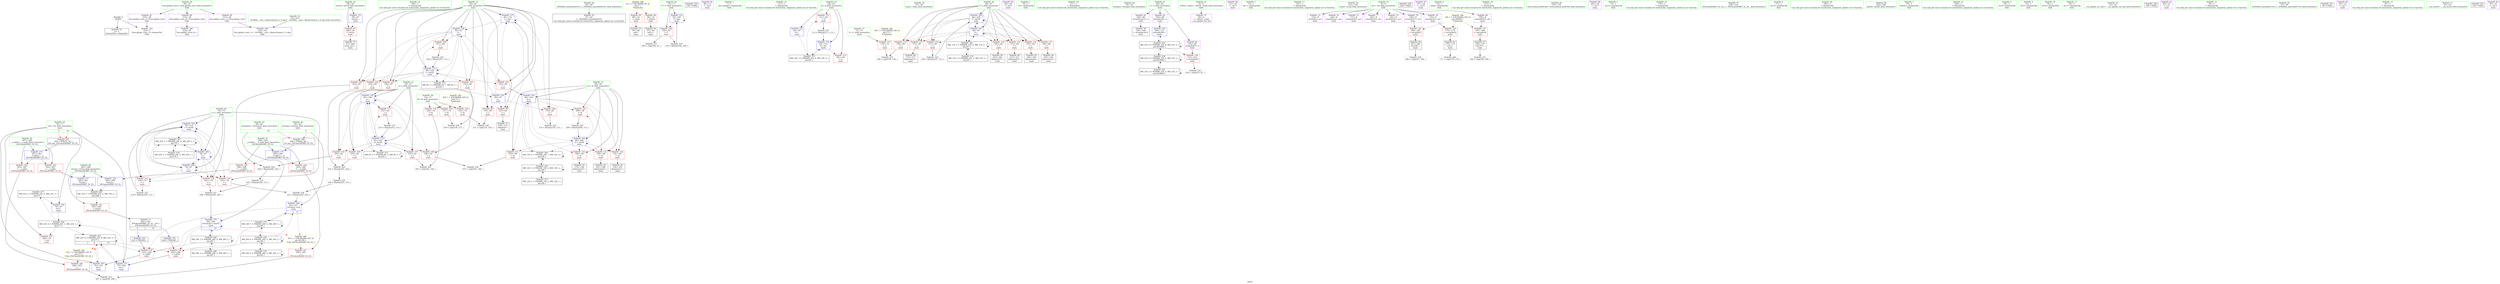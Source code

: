 digraph "SVFG" {
	label="SVFG";

	Node0x55c3837d5260 [shape=record,color=grey,label="{NodeID: 0\nNullPtr}"];
	Node0x55c3837d5260 -> Node0x55c3837fcda0[style=solid];
	Node0x55c3837d5260 -> Node0x55c383802dc0[style=solid];
	Node0x55c3837fc1f0 [shape=record,color=red,label="{NodeID: 97\n268\<--58\n\<--retval\nmain\n}"];
	Node0x55c3837fc1f0 -> Node0x55c3837fdbd0[style=solid];
	Node0x55c3837e56b0 [shape=record,color=green,label="{NodeID: 14\n106\<--1\n\<--dummyObj\nCan only get source location for instruction, argument, global var or function.}"];
	Node0x55c38381c880 [shape=record,color=black,label="{NodeID: 277\nMR_22V_2 = PHI(MR_22V_4, MR_22V_1, )\npts\{77 \}\n}"];
	Node0x55c38381c880 -> Node0x55c383803130[style=dashed];
	Node0x55c3837fbd30 [shape=record,color=red,label="{NodeID: 111\n252\<--62\n\<--j\nmain\n}"];
	Node0x55c3837fbd30 -> Node0x55c383807810[style=solid];
	Node0x55c3837fa7b0 [shape=record,color=green,label="{NodeID: 28\n42\<--48\n_ZNSt8ios_base4InitD1Ev\<--_ZNSt8ios_base4InitD1Ev_field_insensitive\n}"];
	Node0x55c3837fa7b0 -> Node0x55c3837fcea0[style=solid];
	Node0x55c383801940 [shape=record,color=red,label="{NodeID: 125\n208\<--68\n\<--m\nmain\n}"];
	Node0x55c383801940 -> Node0x55c383808590[style=solid];
	Node0x55c3837fb370 [shape=record,color=green,label="{NodeID: 42\n82\<--83\nref.tmp\<--ref.tmp_field_insensitive\nmain\n|{|<s1>9}}"];
	Node0x55c3837fb370 -> Node0x55c383803af0[style=solid];
	Node0x55c3837fb370:s1 -> Node0x55c383831fd0[style=solid,color=red];
	Node0x55c383807f90 [shape=record,color=grey,label="{NodeID: 222\n219 = Binary(218, 113, )\n}"];
	Node0x55c383807f90 -> Node0x55c383803a20[style=solid];
	Node0x55c3838024a0 [shape=record,color=red,label="{NodeID: 139\n232\<--229\n\<--call47\nmain\n}"];
	Node0x55c3838024a0 -> Node0x55c383803bc0[style=solid];
	Node0x55c3837fd070 [shape=record,color=black,label="{NodeID: 56\n97\<--94\ncall1\<--\nmain\n}"];
	Node0x55c383809490 [shape=record,color=grey,label="{NodeID: 236\n121 = cmp(119, 120, )\n}"];
	Node0x55c383803060 [shape=record,color=blue,label="{NodeID: 153\n70\<--105\nT\<--dec\nmain\n}"];
	Node0x55c383803060 -> Node0x55c383801a10[style=dashed];
	Node0x55c383803060 -> Node0x55c383803060[style=dashed];
	Node0x55c3837fdbd0 [shape=record,color=black,label="{NodeID: 70\n57\<--268\nmain_ret\<--\nmain\n}"];
	Node0x55c383831630 [shape=record,color=black,label="{NodeID: 333\n128 = PHI()\n}"];
	Node0x55c383803bc0 [shape=record,color=blue,label="{NodeID: 167\n76\<--232\nret\<--\nmain\n}"];
	Node0x55c383803bc0 -> Node0x55c383817480[style=dashed];
	Node0x55c3837fe730 [shape=record,color=purple,label="{NodeID: 84\n96\<--17\n\<--.str.3\nmain\n}"];
	Node0x55c3837f3060 [shape=record,color=green,label="{NodeID: 1\n7\<--1\n__dso_handle\<--dummyObj\nGlob }"];
	Node0x55c3837fc2c0 [shape=record,color=red,label="{NodeID: 98\n119\<--60\n\<--i\nmain\n}"];
	Node0x55c3837fc2c0 -> Node0x55c383809490[style=solid];
	Node0x55c3837e57b0 [shape=record,color=green,label="{NodeID: 15\n113\<--1\n\<--dummyObj\nCan only get source location for instruction, argument, global var or function.}"];
	Node0x55c38381cd80 [shape=record,color=black,label="{NodeID: 278\nMR_24V_2 = PHI(MR_24V_3, MR_24V_1, )\npts\{79 \}\n}"];
	Node0x55c38381cd80 -> Node0x55c383812e80[style=dashed];
	Node0x55c3837fbe00 [shape=record,color=red,label="{NodeID: 112\n111\<--64\n\<--k\nmain\n}"];
	Node0x55c3837fbe00 -> Node0x55c383808710[style=solid];
	Node0x55c3837fa8b0 [shape=record,color=green,label="{NodeID: 29\n55\<--56\nmain\<--main_field_insensitive\n}"];
	Node0x55c38381fcc0 [shape=record,color=yellow,style=double,label="{NodeID: 292\n18V_1 = ENCHI(MR_18V_0)\npts\{73 \}\nFun[main]}"];
	Node0x55c38381fcc0 -> Node0x55c383801ae0[style=dashed];
	Node0x55c383801a10 [shape=record,color=red,label="{NodeID: 126\n104\<--70\n\<--T\nmain\n}"];
	Node0x55c383801a10 -> Node0x55c383807990[style=solid];
	Node0x55c383801a10 -> Node0x55c383809610[style=solid];
	Node0x55c3837fb440 [shape=record,color=green,label="{NodeID: 43\n84\<--85\nref.tmp52\<--ref.tmp52_field_insensitive\nmain\n|{|<s1>10}}"];
	Node0x55c3837fb440 -> Node0x55c383803e30[style=solid];
	Node0x55c3837fb440:s1 -> Node0x55c383831fd0[style=solid,color=red];
	Node0x55c383808110 [shape=record,color=grey,label="{NodeID: 223\n238 = Binary(237, 113, )\n}"];
	Node0x55c383808110 -> Node0x55c383803d60[style=solid];
	Node0x55c383802570 [shape=record,color=red,label="{NodeID: 140\n249\<--248\n\<--call56\nmain\n}"];
	Node0x55c383802570 -> Node0x55c383803f00[style=solid];
	Node0x55c3837fd140 [shape=record,color=black,label="{NodeID: 57\n124\<--123\nidxprom\<--\nmain\n}"];
	Node0x55c383809610 [shape=record,color=grey,label="{NodeID: 237\n108 = cmp(104, 87, )\n}"];
	Node0x55c383803130 [shape=record,color=blue,label="{NodeID: 154\n76\<--87\nret\<--\nmain\n}"];
	Node0x55c383803130 -> Node0x55c383812980[style=dashed];
	Node0x55c3837fdca0 [shape=record,color=black,label="{NodeID: 71\n282\<--305\n_ZSt3maxIiERKT_S2_S2__ret\<--\n_ZSt3maxIiERKT_S2_S2_\n|{<s0>9|<s1>10}}"];
	Node0x55c3837fdca0:s0 -> Node0x55c383831730[style=solid,color=blue];
	Node0x55c3837fdca0:s1 -> Node0x55c383831920[style=solid,color=blue];
	Node0x55c383831730 [shape=record,color=black,label="{NodeID: 334\n229 = PHI(282, )\n}"];
	Node0x55c383831730 -> Node0x55c3838024a0[style=solid];
	Node0x55c383803c90 [shape=record,color=blue,label="{NodeID: 168\n78\<--87\nc\<--\nmain\n}"];
	Node0x55c383803c90 -> Node0x55c383801ef0[style=dashed];
	Node0x55c383803c90 -> Node0x55c383801fc0[style=dashed];
	Node0x55c383803c90 -> Node0x55c383802090[style=dashed];
	Node0x55c383803c90 -> Node0x55c383803610[style=dashed];
	Node0x55c383803c90 -> Node0x55c383803a20[style=dashed];
	Node0x55c383803c90 -> Node0x55c383803c90[style=dashed];
	Node0x55c383803c90 -> Node0x55c383812e80[style=dashed];
	Node0x55c3837fe800 [shape=record,color=purple,label="{NodeID: 85\n99\<--20\n\<--.str.4\nmain\n}"];
	Node0x55c3837d5b80 [shape=record,color=green,label="{NodeID: 2\n10\<--1\n.str\<--dummyObj\nGlob }"];
	Node0x55c383818c80 [shape=record,color=black,label="{NodeID: 265\nMR_35V_3 = PHI(MR_35V_4, MR_35V_2, )\npts\{286 \}\n}"];
	Node0x55c383818c80 -> Node0x55c383802640[style=dashed];
	Node0x55c3837fc390 [shape=record,color=red,label="{NodeID: 99\n123\<--60\n\<--i\nmain\n}"];
	Node0x55c3837fc390 -> Node0x55c3837fd140[style=solid];
	Node0x55c3837e58b0 [shape=record,color=green,label="{NodeID: 16\n151\<--1\n\<--dummyObj\nCan only get source location for instruction, argument, global var or function.}"];
	Node0x55c38381d280 [shape=record,color=black,label="{NodeID: 279\nMR_26V_2 = PHI(MR_26V_3, MR_26V_1, )\npts\{83 \}\n}"];
	Node0x55c38381d280 -> Node0x55c383815b80[style=dashed];
	Node0x55c38381d280 -> Node0x55c38381d280[style=dashed];
	Node0x55c3837fbed0 [shape=record,color=red,label="{NodeID: 113\n261\<--64\n\<--k\nmain\n}"];
	Node0x55c3837fa9b0 [shape=record,color=green,label="{NodeID: 30\n58\<--59\nretval\<--retval_field_insensitive\nmain\n}"];
	Node0x55c3837fa9b0 -> Node0x55c3837fc1f0[style=solid];
	Node0x55c3837fa9b0 -> Node0x55c383802ec0[style=solid];
	Node0x55c38381fda0 [shape=record,color=yellow,style=double,label="{NodeID: 293\n20V_1 = ENCHI(MR_20V_0)\npts\{75 \}\nFun[main]}"];
	Node0x55c38381fda0 -> Node0x55c383801bb0[style=dashed];
	Node0x55c38381fda0 -> Node0x55c383801c80[style=dashed];
	Node0x55c38381fda0 -> Node0x55c383801d50[style=dashed];
	Node0x55c383801ae0 [shape=record,color=red,label="{NodeID: 127\n159\<--72\n\<--C\nmain\n}"];
	Node0x55c383801ae0 -> Node0x55c383809310[style=solid];
	Node0x55c3837fb510 [shape=record,color=green,label="{NodeID: 44\n92\<--93\nfreopen\<--freopen_field_insensitive\n}"];
	Node0x55c383808290 [shape=record,color=grey,label="{NodeID: 224\n131 = Binary(130, 113, )\n}"];
	Node0x55c383808290 -> Node0x55c3838033a0[style=solid];
	Node0x55c383802640 [shape=record,color=red,label="{NodeID: 141\n305\<--285\n\<--retval\n_ZSt3maxIiERKT_S2_S2_\n}"];
	Node0x55c383802640 -> Node0x55c3837fdca0[style=solid];
	Node0x55c3837fd210 [shape=record,color=black,label="{NodeID: 58\n149\<--148\n\<--arraydecay12\nmain\n}"];
	Node0x55c383809790 [shape=record,color=grey,label="{NodeID: 238\n138 = cmp(136, 137, )\n}"];
	Node0x55c383803200 [shape=record,color=blue,label="{NodeID: 155\n64\<--112\nk\<--inc\nmain\n}"];
	Node0x55c383803200 -> Node0x55c3837fbed0[style=dashed];
	Node0x55c383803200 -> Node0x55c38381b480[style=dashed];
	Node0x55c3837fdd70 [shape=record,color=purple,label="{NodeID: 72\n39\<--4\n\<--_ZStL8__ioinit\n__cxx_global_var_init\n}"];
	Node0x55c383831920 [shape=record,color=black,label="{NodeID: 335\n248 = PHI(282, )\n}"];
	Node0x55c383831920 -> Node0x55c383802570[style=solid];
	Node0x55c383803d60 [shape=record,color=blue,label="{NodeID: 169\n66\<--238\nl\<--inc50\nmain\n}"];
	Node0x55c383803d60 -> Node0x55c3837fbfa0[style=dashed];
	Node0x55c383803d60 -> Node0x55c3838011a0[style=dashed];
	Node0x55c383803d60 -> Node0x55c383801230[style=dashed];
	Node0x55c383803d60 -> Node0x55c3838012c0[style=dashed];
	Node0x55c383803d60 -> Node0x55c383801390[style=dashed];
	Node0x55c383803d60 -> Node0x55c383801460[style=dashed];
	Node0x55c383803d60 -> Node0x55c383801530[style=dashed];
	Node0x55c383803d60 -> Node0x55c3838036e0[style=dashed];
	Node0x55c383803d60 -> Node0x55c383803d60[style=dashed];
	Node0x55c383803d60 -> Node0x55c383811f80[style=dashed];
	Node0x55c3837fe8d0 [shape=record,color=purple,label="{NodeID: 86\n115\<--22\n\<--.str.5\nmain\n}"];
	Node0x55c3837d96c0 [shape=record,color=green,label="{NodeID: 3\n12\<--1\n.str.1\<--dummyObj\nGlob }"];
	Node0x55c3837fc460 [shape=record,color=red,label="{NodeID: 100\n130\<--60\n\<--i\nmain\n}"];
	Node0x55c3837fc460 -> Node0x55c383808290[style=solid];
	Node0x55c3837e59b0 [shape=record,color=green,label="{NodeID: 17\n152\<--1\n\<--dummyObj\nCan only get source location for instruction, argument, global var or function.}"];
	Node0x55c38381d780 [shape=record,color=black,label="{NodeID: 280\nMR_28V_2 = PHI(MR_28V_3, MR_28V_1, )\npts\{85 \}\n}"];
	Node0x55c38381d780 -> Node0x55c383813880[style=dashed];
	Node0x55c3837fbfa0 [shape=record,color=red,label="{NodeID: 114\n158\<--66\n\<--l\nmain\n}"];
	Node0x55c3837fbfa0 -> Node0x55c383809310[style=solid];
	Node0x55c3837faa80 [shape=record,color=green,label="{NodeID: 31\n60\<--61\ni\<--i_field_insensitive\nmain\n}"];
	Node0x55c3837faa80 -> Node0x55c3837fc2c0[style=solid];
	Node0x55c3837faa80 -> Node0x55c3837fc390[style=solid];
	Node0x55c3837faa80 -> Node0x55c3837fc460[style=solid];
	Node0x55c3837faa80 -> Node0x55c3837fc530[style=solid];
	Node0x55c3837faa80 -> Node0x55c3837fc600[style=solid];
	Node0x55c3837faa80 -> Node0x55c3837fc6d0[style=solid];
	Node0x55c3837faa80 -> Node0x55c3837fc7a0[style=solid];
	Node0x55c3837faa80 -> Node0x55c3837fc870[style=solid];
	Node0x55c3837faa80 -> Node0x55c3837fb920[style=solid];
	Node0x55c3837faa80 -> Node0x55c3838032d0[style=solid];
	Node0x55c3837faa80 -> Node0x55c3838033a0[style=solid];
	Node0x55c3837faa80 -> Node0x55c383803470[style=solid];
	Node0x55c3837faa80 -> Node0x55c3838040a0[style=solid];
	Node0x55c383801bb0 [shape=record,color=red,label="{NodeID: 128\n120\<--74\n\<--R\nmain\n}"];
	Node0x55c383801bb0 -> Node0x55c383809490[style=solid];
	Node0x55c3837fb610 [shape=record,color=green,label="{NodeID: 45\n101\<--102\nscanf\<--scanf_field_insensitive\n}"];
	Node0x55c383808410 [shape=record,color=grey,label="{NodeID: 225\n258 = Binary(257, 113, )\n}"];
	Node0x55c383808410 -> Node0x55c3838040a0[style=solid];
	Node0x55c383802710 [shape=record,color=red,label="{NodeID: 142\n293\<--287\n\<--__a.addr\n_ZSt3maxIiERKT_S2_S2_\n}"];
	Node0x55c383802710 -> Node0x55c383802a50[style=solid];
	Node0x55c3837fd2e0 [shape=record,color=black,label="{NodeID: 59\n170\<--169\nidxprom19\<--\nmain\n}"];
	Node0x55c383809910 [shape=record,color=grey,label="{NodeID: 239\n188 = cmp(187, 189, )\n}"];
	Node0x55c3838032d0 [shape=record,color=blue,label="{NodeID: 156\n60\<--87\ni\<--\nmain\n}"];
	Node0x55c3838032d0 -> Node0x55c3837fc2c0[style=dashed];
	Node0x55c3838032d0 -> Node0x55c3837fc390[style=dashed];
	Node0x55c3838032d0 -> Node0x55c3837fc460[style=dashed];
	Node0x55c3838032d0 -> Node0x55c3838033a0[style=dashed];
	Node0x55c3838032d0 -> Node0x55c383803470[style=dashed];
	Node0x55c3837fde40 [shape=record,color=purple,label="{NodeID: 73\n125\<--8\narrayidx\<--arr\nmain\n}"];
	Node0x55c383831a20 [shape=record,color=black,label="{NodeID: 336\n264 = PHI()\n}"];
	Node0x55c383803e30 [shape=record,color=blue,label="{NodeID: 170\n84\<--246\nref.tmp52\<--mul55\nmain\n|{|<s4>10}}"];
	Node0x55c383803e30 -> Node0x55c3838024a0[style=dashed];
	Node0x55c383803e30 -> Node0x55c383802570[style=dashed];
	Node0x55c383803e30 -> Node0x55c383803e30[style=dashed];
	Node0x55c383803e30 -> Node0x55c383813880[style=dashed];
	Node0x55c383803e30:s4 -> Node0x55c383820770[style=dashed,color=red];
	Node0x55c3837fe9a0 [shape=record,color=purple,label="{NodeID: 87\n127\<--24\n\<--.str.6\nmain\n}"];
	Node0x55c3837d9750 [shape=record,color=green,label="{NodeID: 4\n14\<--1\nstdin\<--dummyObj\nGlob }"];
	Node0x55c383819680 [shape=record,color=black,label="{NodeID: 267\nMR_32V_6 = PHI(MR_32V_8, MR_32V_5, )\npts\{810000 \}\n}"];
	Node0x55c383819680 -> Node0x55c3838023d0[style=dashed];
	Node0x55c383819680 -> Node0x55c383803880[style=dashed];
	Node0x55c383819680 -> Node0x55c383816580[style=dashed];
	Node0x55c383819680 -> Node0x55c383819680[style=dashed];
	Node0x55c3837fc530 [shape=record,color=red,label="{NodeID: 101\n136\<--60\n\<--i\nmain\n}"];
	Node0x55c3837fc530 -> Node0x55c383809790[style=solid];
	Node0x55c3837e5ab0 [shape=record,color=green,label="{NodeID: 18\n153\<--1\n\<--dummyObj\nCan only get source location for instruction, argument, global var or function.}"];
	Node0x55c38381dc80 [shape=record,color=black,label="{NodeID: 281\nMR_32V_2 = PHI(MR_32V_3, MR_32V_1, )\npts\{810000 \}\n}"];
	Node0x55c38381dc80 -> Node0x55c383816580[style=dashed];
	Node0x55c38381dc80 -> Node0x55c38381dc80[style=dashed];
	Node0x55c3838011a0 [shape=record,color=red,label="{NodeID: 115\n172\<--66\n\<--l\nmain\n}"];
	Node0x55c3838011a0 -> Node0x55c3837fd3b0[style=solid];
	Node0x55c3837fab50 [shape=record,color=green,label="{NodeID: 32\n62\<--63\nj\<--j_field_insensitive\nmain\n}"];
	Node0x55c3837fab50 -> Node0x55c3837fb9f0[style=solid];
	Node0x55c3837fab50 -> Node0x55c3837fbac0[style=solid];
	Node0x55c3837fab50 -> Node0x55c3837fbb90[style=solid];
	Node0x55c3837fab50 -> Node0x55c3837fbc60[style=solid];
	Node0x55c3837fab50 -> Node0x55c3837fbd30[style=solid];
	Node0x55c3837fab50 -> Node0x55c383803540[style=solid];
	Node0x55c3837fab50 -> Node0x55c383803fd0[style=solid];
	Node0x55c383801c80 [shape=record,color=red,label="{NodeID: 129\n137\<--74\n\<--R\nmain\n}"];
	Node0x55c383801c80 -> Node0x55c383809790[style=solid];
	Node0x55c3837fb710 [shape=record,color=green,label="{NodeID: 46\n154\<--155\nllvm.memset.p0i8.i64\<--llvm.memset.p0i8.i64_field_insensitive\n}"];
	Node0x55c383808590 [shape=record,color=grey,label="{NodeID: 226\n209 = Binary(208, 113, )\n}"];
	Node0x55c383808590 -> Node0x55c383803950[style=solid];
	Node0x55c3838027e0 [shape=record,color=red,label="{NodeID: 143\n302\<--287\n\<--__a.addr\n_ZSt3maxIiERKT_S2_S2_\n}"];
	Node0x55c3838027e0 -> Node0x55c3838043e0[style=solid];
	Node0x55c3837fd3b0 [shape=record,color=black,label="{NodeID: 60\n173\<--172\nidxprom21\<--\nmain\n}"];
	Node0x55c383809a90 [shape=record,color=grey,label="{NodeID: 240\n177 = cmp(176, 178, )\n}"];
	Node0x55c3838033a0 [shape=record,color=blue,label="{NodeID: 157\n60\<--131\ni\<--inc5\nmain\n}"];
	Node0x55c3838033a0 -> Node0x55c3837fc2c0[style=dashed];
	Node0x55c3838033a0 -> Node0x55c3837fc390[style=dashed];
	Node0x55c3838033a0 -> Node0x55c3837fc460[style=dashed];
	Node0x55c3838033a0 -> Node0x55c3838033a0[style=dashed];
	Node0x55c3838033a0 -> Node0x55c383803470[style=dashed];
	Node0x55c3837fdf10 [shape=record,color=purple,label="{NodeID: 74\n126\<--8\narraydecay\<--arr\nmain\n}"];
	Node0x55c383831cd0 [shape=record,color=black,label="{NodeID: 337\n283 = PHI(76, 76, )\n0th arg _ZSt3maxIiERKT_S2_S2_ }"];
	Node0x55c383831cd0 -> Node0x55c383804170[style=solid];
	Node0x55c383803f00 [shape=record,color=blue,label="{NodeID: 171\n76\<--249\nret\<--\nmain\n}"];
	Node0x55c383803f00 -> Node0x55c383812980[style=dashed];
	Node0x55c383803f00 -> Node0x55c383817480[style=dashed];
	Node0x55c3837fea70 [shape=record,color=purple,label="{NodeID: 88\n263\<--26\n\<--.str.7\nmain\n}"];
	Node0x55c3837d97e0 [shape=record,color=green,label="{NodeID: 5\n15\<--1\n.str.2\<--dummyObj\nGlob }"];
	Node0x55c3837fc600 [shape=record,color=red,label="{NodeID: 102\n140\<--60\n\<--i\nmain\n}"];
	Node0x55c3837fc600 -> Node0x55c383803540[style=solid];
	Node0x55c3837e5bb0 [shape=record,color=green,label="{NodeID: 19\n178\<--1\n\<--dummyObj\nCan only get source location for instruction, argument, global var or function.}"];
	Node0x55c383801230 [shape=record,color=red,label="{NodeID: 116\n183\<--66\n\<--l\nmain\n}"];
	Node0x55c383801230 -> Node0x55c3837fd620[style=solid];
	Node0x55c3837fac20 [shape=record,color=green,label="{NodeID: 33\n64\<--65\nk\<--k_field_insensitive\nmain\n}"];
	Node0x55c3837fac20 -> Node0x55c3837fbe00[style=solid];
	Node0x55c3837fac20 -> Node0x55c3837fbed0[style=solid];
	Node0x55c3837fac20 -> Node0x55c383802f90[style=solid];
	Node0x55c3837fac20 -> Node0x55c383803200[style=solid];
	Node0x55c383801d50 [shape=record,color=red,label="{NodeID: 130\n144\<--74\n\<--R\nmain\n}"];
	Node0x55c383801d50 -> Node0x55c383809c10[style=solid];
	Node0x55c3837fb810 [shape=record,color=green,label="{NodeID: 47\n230\<--231\n_ZSt3maxIiERKT_S2_S2_\<--_ZSt3maxIiERKT_S2_S2__field_insensitive\n}"];
	Node0x55c383808710 [shape=record,color=grey,label="{NodeID: 227\n112 = Binary(111, 113, )\n}"];
	Node0x55c383808710 -> Node0x55c383803200[style=solid];
	Node0x55c3838028b0 [shape=record,color=red,label="{NodeID: 144\n295\<--289\n\<--__b.addr\n_ZSt3maxIiERKT_S2_S2_\n}"];
	Node0x55c3838028b0 -> Node0x55c383802b20[style=solid];
	Node0x55c3837fd480 [shape=record,color=black,label="{NodeID: 61\n176\<--175\nconv\<--\nmain\n}"];
	Node0x55c3837fd480 -> Node0x55c383809a90[style=solid];
	Node0x55c383809c10 [shape=record,color=grey,label="{NodeID: 241\n145 = cmp(143, 144, )\n}"];
	Node0x55c383803470 [shape=record,color=blue,label="{NodeID: 158\n60\<--87\ni\<--\nmain\n}"];
	Node0x55c383803470 -> Node0x55c3837fc530[style=dashed];
	Node0x55c383803470 -> Node0x55c3837fc600[style=dashed];
	Node0x55c383803470 -> Node0x55c3837fc6d0[style=dashed];
	Node0x55c383803470 -> Node0x55c3837fc7a0[style=dashed];
	Node0x55c383803470 -> Node0x55c3837fc870[style=dashed];
	Node0x55c383803470 -> Node0x55c3837fb920[style=dashed];
	Node0x55c383803470 -> Node0x55c3838040a0[style=dashed];
	Node0x55c383803470 -> Node0x55c38381aa80[style=dashed];
	Node0x55c3837fdfe0 [shape=record,color=purple,label="{NodeID: 75\n171\<--8\narrayidx20\<--arr\nmain\n}"];
	Node0x55c383831fd0 [shape=record,color=black,label="{NodeID: 338\n284 = PHI(82, 84, )\n1st arg _ZSt3maxIiERKT_S2_S2_ }"];
	Node0x55c383831fd0 -> Node0x55c383804240[style=solid];
	Node0x55c383803fd0 [shape=record,color=blue,label="{NodeID: 172\n62\<--253\nj\<--inc58\nmain\n}"];
	Node0x55c383803fd0 -> Node0x55c3837fb9f0[style=dashed];
	Node0x55c383803fd0 -> Node0x55c3837fbac0[style=dashed];
	Node0x55c383803fd0 -> Node0x55c3837fbb90[style=dashed];
	Node0x55c383803fd0 -> Node0x55c3837fbc60[style=dashed];
	Node0x55c383803fd0 -> Node0x55c3837fbd30[style=dashed];
	Node0x55c383803fd0 -> Node0x55c383803540[style=dashed];
	Node0x55c383803fd0 -> Node0x55c383803fd0[style=dashed];
	Node0x55c383803fd0 -> Node0x55c38381af80[style=dashed];
	Node0x55c3837feb40 [shape=record,color=purple,label="{NodeID: 89\n314\<--28\nllvm.global_ctors_0\<--llvm.global_ctors\nGlob }"];
	Node0x55c3837feb40 -> Node0x55c383802bf0[style=solid];
	Node0x55c3837da430 [shape=record,color=green,label="{NodeID: 6\n17\<--1\n.str.3\<--dummyObj\nGlob }"];
	Node0x55c3837fc6d0 [shape=record,color=red,label="{NodeID: 103\n162\<--60\n\<--i\nmain\n}"];
	Node0x55c3837fc6d0 -> Node0x55c3838037b0[style=solid];
	Node0x55c3837e5cb0 [shape=record,color=green,label="{NodeID: 20\n189\<--1\n\<--dummyObj\nCan only get source location for instruction, argument, global var or function.}"];
	Node0x55c3838012c0 [shape=record,color=red,label="{NodeID: 117\n194\<--66\n\<--l\nmain\n}"];
	Node0x55c3838012c0 -> Node0x55c3837fd890[style=solid];
	Node0x55c3837facf0 [shape=record,color=green,label="{NodeID: 34\n66\<--67\nl\<--l_field_insensitive\nmain\n}"];
	Node0x55c3837facf0 -> Node0x55c3837fbfa0[style=solid];
	Node0x55c3837facf0 -> Node0x55c3838011a0[style=solid];
	Node0x55c3837facf0 -> Node0x55c383801230[style=solid];
	Node0x55c3837facf0 -> Node0x55c3838012c0[style=solid];
	Node0x55c3837facf0 -> Node0x55c383801390[style=solid];
	Node0x55c3837facf0 -> Node0x55c383801460[style=solid];
	Node0x55c3837facf0 -> Node0x55c383801530[style=solid];
	Node0x55c3837facf0 -> Node0x55c3838036e0[style=solid];
	Node0x55c3837facf0 -> Node0x55c383803d60[style=solid];
	Node0x55c383801e20 [shape=record,color=red,label="{NodeID: 131\n262\<--76\n\<--ret\nmain\n}"];
	Node0x55c3837fc930 [shape=record,color=green,label="{NodeID: 48\n265\<--266\nprintf\<--printf_field_insensitive\n}"];
	Node0x55c383808890 [shape=record,color=grey,label="{NodeID: 228\n227 = Binary(222, 226, )\n}"];
	Node0x55c383808890 -> Node0x55c383803af0[style=solid];
	Node0x55c383802980 [shape=record,color=red,label="{NodeID: 145\n299\<--289\n\<--__b.addr\n_ZSt3maxIiERKT_S2_S2_\n}"];
	Node0x55c383802980 -> Node0x55c383804310[style=solid];
	Node0x55c3837fd550 [shape=record,color=black,label="{NodeID: 62\n181\<--180\nidxprom24\<--\nmain\n}"];
	Node0x55c383803540 [shape=record,color=blue,label="{NodeID: 159\n62\<--140\nj\<--\nmain\n}"];
	Node0x55c383803540 -> Node0x55c3837fb9f0[style=dashed];
	Node0x55c383803540 -> Node0x55c3837fbac0[style=dashed];
	Node0x55c383803540 -> Node0x55c3837fbb90[style=dashed];
	Node0x55c383803540 -> Node0x55c3837fbc60[style=dashed];
	Node0x55c383803540 -> Node0x55c3837fbd30[style=dashed];
	Node0x55c383803540 -> Node0x55c383803540[style=dashed];
	Node0x55c383803540 -> Node0x55c383803fd0[style=dashed];
	Node0x55c383803540 -> Node0x55c38381af80[style=dashed];
	Node0x55c3837fe0b0 [shape=record,color=purple,label="{NodeID: 76\n174\<--8\narrayidx22\<--arr\nmain\n}"];
	Node0x55c3837fe0b0 -> Node0x55c383802160[style=solid];
	Node0x55c383815b80 [shape=record,color=black,label="{NodeID: 256\nMR_26V_4 = PHI(MR_26V_5, MR_26V_3, )\npts\{83 \}\n}"];
	Node0x55c383815b80 -> Node0x55c383802570[style=dashed];
	Node0x55c383815b80 -> Node0x55c383803af0[style=dashed];
	Node0x55c383815b80 -> Node0x55c383815b80[style=dashed];
	Node0x55c383815b80 -> Node0x55c38381a580[style=dashed];
	Node0x55c383815b80 -> Node0x55c38381d280[style=dashed];
	Node0x55c3838040a0 [shape=record,color=blue,label="{NodeID: 173\n60\<--258\ni\<--inc61\nmain\n}"];
	Node0x55c3838040a0 -> Node0x55c3837fc530[style=dashed];
	Node0x55c3838040a0 -> Node0x55c3837fc600[style=dashed];
	Node0x55c3838040a0 -> Node0x55c3837fc6d0[style=dashed];
	Node0x55c3838040a0 -> Node0x55c3837fc7a0[style=dashed];
	Node0x55c3838040a0 -> Node0x55c3837fc870[style=dashed];
	Node0x55c3838040a0 -> Node0x55c3837fb920[style=dashed];
	Node0x55c3838040a0 -> Node0x55c3838040a0[style=dashed];
	Node0x55c3838040a0 -> Node0x55c38381aa80[style=dashed];
	Node0x55c3837fec40 [shape=record,color=purple,label="{NodeID: 90\n315\<--28\nllvm.global_ctors_1\<--llvm.global_ctors\nGlob }"];
	Node0x55c3837fec40 -> Node0x55c383802cc0[style=solid];
	Node0x55c3837da4c0 [shape=record,color=green,label="{NodeID: 7\n19\<--1\nstdout\<--dummyObj\nGlob }"];
	Node0x55c38381a580 [shape=record,color=black,label="{NodeID: 270\nMR_26V_7 = PHI(MR_26V_6, MR_26V_5, )\npts\{83 \}\n}"];
	Node0x55c38381a580 -> Node0x55c383802570[style=dashed];
	Node0x55c38381a580 -> Node0x55c383803af0[style=dashed];
	Node0x55c38381a580 -> Node0x55c383815b80[style=dashed];
	Node0x55c38381a580 -> Node0x55c38381a580[style=dashed];
	Node0x55c3837fc7a0 [shape=record,color=red,label="{NodeID: 104\n224\<--60\n\<--i\nmain\n}"];
	Node0x55c3837fc7a0 -> Node0x55c383808a10[style=solid];
	Node0x55c3837e5db0 [shape=record,color=green,label="{NodeID: 21\n200\<--1\n\<--dummyObj\nCan only get source location for instruction, argument, global var or function.}"];
	Node0x55c38381eb80 [shape=record,color=yellow,style=double,label="{NodeID: 284\n2V_1 = ENCHI(MR_2V_0)\npts\{1 \}\nFun[main]}"];
	Node0x55c38381eb80 -> Node0x55c3837ff0b0[style=dashed];
	Node0x55c38381eb80 -> Node0x55c3837fc120[style=dashed];
	Node0x55c383801390 [shape=record,color=red,label="{NodeID: 118\n202\<--66\n\<--l\nmain\n}"];
	Node0x55c383801390 -> Node0x55c3837fda30[style=solid];
	Node0x55c3837fadc0 [shape=record,color=green,label="{NodeID: 35\n68\<--69\nm\<--m_field_insensitive\nmain\n}"];
	Node0x55c3837fadc0 -> Node0x55c383801600[style=solid];
	Node0x55c3837fadc0 -> Node0x55c3838016d0[style=solid];
	Node0x55c3837fadc0 -> Node0x55c3838017a0[style=solid];
	Node0x55c3837fadc0 -> Node0x55c383801870[style=solid];
	Node0x55c3837fadc0 -> Node0x55c383801940[style=solid];
	Node0x55c3837fadc0 -> Node0x55c3838037b0[style=solid];
	Node0x55c3837fadc0 -> Node0x55c383803950[style=solid];
	Node0x55c383820200 [shape=record,color=yellow,style=double,label="{NodeID: 298\n30V_1 = ENCHI(MR_30V_0)\npts\{90000 \}\nFun[main]}"];
	Node0x55c383820200 -> Node0x55c383802160[style=dashed];
	Node0x55c383820200 -> Node0x55c383802230[style=dashed];
	Node0x55c383820200 -> Node0x55c383802300[style=dashed];
	Node0x55c383801ef0 [shape=record,color=red,label="{NodeID: 132\n218\<--78\n\<--c\nmain\n}"];
	Node0x55c383801ef0 -> Node0x55c383807f90[style=solid];
	Node0x55c3837fca30 [shape=record,color=green,label="{NodeID: 49\n285\<--286\nretval\<--retval_field_insensitive\n_ZSt3maxIiERKT_S2_S2_\n}"];
	Node0x55c3837fca30 -> Node0x55c383802640[style=solid];
	Node0x55c3837fca30 -> Node0x55c383804310[style=solid];
	Node0x55c3837fca30 -> Node0x55c3838043e0[style=solid];
	Node0x55c383808a10 [shape=record,color=grey,label="{NodeID: 229\n225 = Binary(223, 224, )\n}"];
	Node0x55c383808a10 -> Node0x55c383808b90[style=solid];
	Node0x55c383802a50 [shape=record,color=red,label="{NodeID: 146\n294\<--293\n\<--\n_ZSt3maxIiERKT_S2_S2_\n}"];
	Node0x55c383802a50 -> Node0x55c383809010[style=solid];
	Node0x55c3837fd620 [shape=record,color=black,label="{NodeID: 63\n184\<--183\nidxprom26\<--\nmain\n}"];
	Node0x55c383803610 [shape=record,color=blue,label="{NodeID: 160\n78\<--87\nc\<--\nmain\n}"];
	Node0x55c383803610 -> Node0x55c383801ef0[style=dashed];
	Node0x55c383803610 -> Node0x55c383801fc0[style=dashed];
	Node0x55c383803610 -> Node0x55c383802090[style=dashed];
	Node0x55c383803610 -> Node0x55c383803610[style=dashed];
	Node0x55c383803610 -> Node0x55c383803a20[style=dashed];
	Node0x55c383803610 -> Node0x55c383803c90[style=dashed];
	Node0x55c383803610 -> Node0x55c383812e80[style=dashed];
	Node0x55c3837fe180 [shape=record,color=purple,label="{NodeID: 77\n182\<--8\narrayidx25\<--arr\nmain\n}"];
	Node0x55c383804170 [shape=record,color=blue,label="{NodeID: 174\n287\<--283\n__a.addr\<--__a\n_ZSt3maxIiERKT_S2_S2_\n}"];
	Node0x55c383804170 -> Node0x55c383802710[style=dashed];
	Node0x55c383804170 -> Node0x55c3838027e0[style=dashed];
	Node0x55c3837fed40 [shape=record,color=purple,label="{NodeID: 91\n316\<--28\nllvm.global_ctors_2\<--llvm.global_ctors\nGlob }"];
	Node0x55c3837fed40 -> Node0x55c383802dc0[style=solid];
	Node0x55c3837da550 [shape=record,color=green,label="{NodeID: 8\n20\<--1\n.str.4\<--dummyObj\nGlob }"];
	Node0x55c38381aa80 [shape=record,color=black,label="{NodeID: 271\nMR_6V_2 = PHI(MR_6V_7, MR_6V_1, )\npts\{61 \}\n}"];
	Node0x55c38381aa80 -> Node0x55c3838032d0[style=dashed];
	Node0x55c3837fc870 [shape=record,color=red,label="{NodeID: 105\n243\<--60\n\<--i\nmain\n}"];
	Node0x55c3837fc870 -> Node0x55c383807c90[style=solid];
	Node0x55c3837e5eb0 [shape=record,color=green,label="{NodeID: 22\n4\<--6\n_ZStL8__ioinit\<--_ZStL8__ioinit_field_insensitive\nGlob }"];
	Node0x55c3837e5eb0 -> Node0x55c3837fdd70[style=solid];
	Node0x55c383801460 [shape=record,color=red,label="{NodeID: 119\n212\<--66\n\<--l\nmain\n}"];
	Node0x55c383801460 -> Node0x55c3837fdb00[style=solid];
	Node0x55c3837fae90 [shape=record,color=green,label="{NodeID: 36\n70\<--71\nT\<--T_field_insensitive\nmain\n}"];
	Node0x55c3837fae90 -> Node0x55c383801a10[style=solid];
	Node0x55c3837fae90 -> Node0x55c383803060[style=solid];
	Node0x55c383801fc0 [shape=record,color=red,label="{NodeID: 133\n222\<--78\n\<--c\nmain\n}"];
	Node0x55c383801fc0 -> Node0x55c383808890[style=solid];
	Node0x55c3837fcb00 [shape=record,color=green,label="{NodeID: 50\n287\<--288\n__a.addr\<--__a.addr_field_insensitive\n_ZSt3maxIiERKT_S2_S2_\n}"];
	Node0x55c3837fcb00 -> Node0x55c383802710[style=solid];
	Node0x55c3837fcb00 -> Node0x55c3838027e0[style=solid];
	Node0x55c3837fcb00 -> Node0x55c383804170[style=solid];
	Node0x55c383808b90 [shape=record,color=grey,label="{NodeID: 230\n226 = Binary(225, 113, )\n}"];
	Node0x55c383808b90 -> Node0x55c383808890[style=solid];
	Node0x55c383802b20 [shape=record,color=red,label="{NodeID: 147\n296\<--295\n\<--\n_ZSt3maxIiERKT_S2_S2_\n}"];
	Node0x55c383802b20 -> Node0x55c383809010[style=solid];
	Node0x55c3837fd6f0 [shape=record,color=black,label="{NodeID: 64\n187\<--186\nconv28\<--\nmain\n}"];
	Node0x55c3837fd6f0 -> Node0x55c383809910[style=solid];
	Node0x55c383811f80 [shape=record,color=black,label="{NodeID: 244\nMR_12V_3 = PHI(MR_12V_4, MR_12V_2, )\npts\{67 \}\n}"];
	Node0x55c383811f80 -> Node0x55c3838036e0[style=dashed];
	Node0x55c383811f80 -> Node0x55c383811f80[style=dashed];
	Node0x55c383811f80 -> Node0x55c38381b980[style=dashed];
	Node0x55c3838036e0 [shape=record,color=blue,label="{NodeID: 161\n66\<--87\nl\<--\nmain\n}"];
	Node0x55c3838036e0 -> Node0x55c3837fbfa0[style=dashed];
	Node0x55c3838036e0 -> Node0x55c3838011a0[style=dashed];
	Node0x55c3838036e0 -> Node0x55c383801230[style=dashed];
	Node0x55c3838036e0 -> Node0x55c3838012c0[style=dashed];
	Node0x55c3838036e0 -> Node0x55c383801390[style=dashed];
	Node0x55c3838036e0 -> Node0x55c383801460[style=dashed];
	Node0x55c3838036e0 -> Node0x55c383801530[style=dashed];
	Node0x55c3838036e0 -> Node0x55c3838036e0[style=dashed];
	Node0x55c3838036e0 -> Node0x55c383803d60[style=dashed];
	Node0x55c3838036e0 -> Node0x55c383811f80[style=dashed];
	Node0x55c3837fe250 [shape=record,color=purple,label="{NodeID: 78\n185\<--8\narrayidx27\<--arr\nmain\n}"];
	Node0x55c3837fe250 -> Node0x55c383802230[style=solid];
	Node0x55c383816580 [shape=record,color=black,label="{NodeID: 258\nMR_32V_4 = PHI(MR_32V_5, MR_32V_3, )\npts\{810000 \}\n}"];
	Node0x55c383816580 -> Node0x55c383816580[style=dashed];
	Node0x55c383816580 -> Node0x55c383819680[style=dashed];
	Node0x55c383816580 -> Node0x55c38381dc80[style=dashed];
	Node0x55c383804240 [shape=record,color=blue,label="{NodeID: 175\n289\<--284\n__b.addr\<--__b\n_ZSt3maxIiERKT_S2_S2_\n}"];
	Node0x55c383804240 -> Node0x55c3838028b0[style=dashed];
	Node0x55c383804240 -> Node0x55c383802980[style=dashed];
	Node0x55c3837fee40 [shape=record,color=purple,label="{NodeID: 92\n148\<--80\narraydecay12\<--s\nmain\n}"];
	Node0x55c3837fee40 -> Node0x55c3837fd210[style=solid];
	Node0x55c3837da5e0 [shape=record,color=green,label="{NodeID: 9\n22\<--1\n.str.5\<--dummyObj\nGlob }"];
	Node0x55c38381af80 [shape=record,color=black,label="{NodeID: 272\nMR_8V_2 = PHI(MR_8V_3, MR_8V_1, )\npts\{63 \}\n}"];
	Node0x55c38381af80 -> Node0x55c383803540[style=dashed];
	Node0x55c38381af80 -> Node0x55c38381af80[style=dashed];
	Node0x55c3837fb920 [shape=record,color=red,label="{NodeID: 106\n257\<--60\n\<--i\nmain\n}"];
	Node0x55c3837fb920 -> Node0x55c383808410[style=solid];
	Node0x55c3837e5fb0 [shape=record,color=green,label="{NodeID: 23\n8\<--9\narr\<--arr_field_insensitive\nGlob }"];
	Node0x55c3837e5fb0 -> Node0x55c3837fde40[style=solid];
	Node0x55c3837e5fb0 -> Node0x55c3837fdf10[style=solid];
	Node0x55c3837e5fb0 -> Node0x55c3837fdfe0[style=solid];
	Node0x55c3837e5fb0 -> Node0x55c3837fe0b0[style=solid];
	Node0x55c3837e5fb0 -> Node0x55c3837fe180[style=solid];
	Node0x55c3837e5fb0 -> Node0x55c3837fe250[style=solid];
	Node0x55c3837e5fb0 -> Node0x55c3837fe320[style=solid];
	Node0x55c3837e5fb0 -> Node0x55c3837fe3f0[style=solid];
	Node0x55c383801530 [shape=record,color=red,label="{NodeID: 120\n237\<--66\n\<--l\nmain\n}"];
	Node0x55c383801530 -> Node0x55c383808110[style=solid];
	Node0x55c3837faf60 [shape=record,color=green,label="{NodeID: 37\n72\<--73\nC\<--C_field_insensitive\nmain\n}"];
	Node0x55c3837faf60 -> Node0x55c383801ae0[style=solid];
	Node0x55c383807810 [shape=record,color=grey,label="{NodeID: 217\n253 = Binary(252, 113, )\n}"];
	Node0x55c383807810 -> Node0x55c383803fd0[style=solid];
	Node0x55c383802090 [shape=record,color=red,label="{NodeID: 134\n241\<--78\n\<--c\nmain\n}"];
	Node0x55c383802090 -> Node0x55c383807e10[style=solid];
	Node0x55c3837fcbd0 [shape=record,color=green,label="{NodeID: 51\n289\<--290\n__b.addr\<--__b.addr_field_insensitive\n_ZSt3maxIiERKT_S2_S2_\n}"];
	Node0x55c3837fcbd0 -> Node0x55c3838028b0[style=solid];
	Node0x55c3837fcbd0 -> Node0x55c383802980[style=solid];
	Node0x55c3837fcbd0 -> Node0x55c383804240[style=solid];
	Node0x55c383808d10 [shape=record,color=grey,label="{NodeID: 231\n199 = cmp(198, 200, )\n}"];
	Node0x55c383802bf0 [shape=record,color=blue,label="{NodeID: 148\n314\<--29\nllvm.global_ctors_0\<--\nGlob }"];
	Node0x55c3837fd7c0 [shape=record,color=black,label="{NodeID: 65\n192\<--191\nidxprom31\<--\nmain\n}"];
	Node0x55c383812480 [shape=record,color=black,label="{NodeID: 245\nMR_14V_3 = PHI(MR_14V_4, MR_14V_2, )\npts\{69 \}\n}"];
	Node0x55c383812480 -> Node0x55c383812480[style=dashed];
	Node0x55c383812480 -> Node0x55c383816f80[style=dashed];
	Node0x55c383812480 -> Node0x55c38381be80[style=dashed];
	Node0x55c3838037b0 [shape=record,color=blue,label="{NodeID: 162\n68\<--162\nm\<--\nmain\n}"];
	Node0x55c3838037b0 -> Node0x55c383801600[style=dashed];
	Node0x55c3838037b0 -> Node0x55c3838016d0[style=dashed];
	Node0x55c3838037b0 -> Node0x55c3838017a0[style=dashed];
	Node0x55c3838037b0 -> Node0x55c383801870[style=dashed];
	Node0x55c3838037b0 -> Node0x55c383801940[style=dashed];
	Node0x55c3838037b0 -> Node0x55c383803950[style=dashed];
	Node0x55c3838037b0 -> Node0x55c383816f80[style=dashed];
	Node0x55c3837fe320 [shape=record,color=purple,label="{NodeID: 79\n193\<--8\narrayidx32\<--arr\nmain\n}"];
	Node0x55c383804310 [shape=record,color=blue,label="{NodeID: 176\n285\<--299\nretval\<--\n_ZSt3maxIiERKT_S2_S2_\n}"];
	Node0x55c383804310 -> Node0x55c383818c80[style=dashed];
	Node0x55c3837fef10 [shape=record,color=purple,label="{NodeID: 93\n204\<--80\narrayidx38\<--s\nmain\n}"];
	Node0x55c3837fef10 -> Node0x55c383803880[style=solid];
	Node0x55c3837d5600 [shape=record,color=green,label="{NodeID: 10\n24\<--1\n.str.6\<--dummyObj\nGlob }"];
	Node0x55c38381b480 [shape=record,color=black,label="{NodeID: 273\nMR_10V_3 = PHI(MR_10V_4, MR_10V_2, )\npts\{65 \}\n}"];
	Node0x55c38381b480 -> Node0x55c3837fbe00[style=dashed];
	Node0x55c38381b480 -> Node0x55c383803200[style=dashed];
	Node0x55c3837fb9f0 [shape=record,color=red,label="{NodeID: 107\n143\<--62\n\<--j\nmain\n}"];
	Node0x55c3837fb9f0 -> Node0x55c383809c10[style=solid];
	Node0x55c3837fa3f0 [shape=record,color=green,label="{NodeID: 24\n28\<--32\nllvm.global_ctors\<--llvm.global_ctors_field_insensitive\nGlob }"];
	Node0x55c3837fa3f0 -> Node0x55c3837feb40[style=solid];
	Node0x55c3837fa3f0 -> Node0x55c3837fec40[style=solid];
	Node0x55c3837fa3f0 -> Node0x55c3837fed40[style=solid];
	Node0x55c383801600 [shape=record,color=red,label="{NodeID: 121\n165\<--68\n\<--m\nmain\n}"];
	Node0x55c383801600 -> Node0x55c383809190[style=solid];
	Node0x55c3837fb030 [shape=record,color=green,label="{NodeID: 38\n74\<--75\nR\<--R_field_insensitive\nmain\n}"];
	Node0x55c3837fb030 -> Node0x55c383801bb0[style=solid];
	Node0x55c3837fb030 -> Node0x55c383801c80[style=solid];
	Node0x55c3837fb030 -> Node0x55c383801d50[style=solid];
	Node0x55c3838204d0 [shape=record,color=yellow,style=double,label="{NodeID: 301\n22V_1 = ENCHI(MR_22V_0)\npts\{77 \}\nFun[_ZSt3maxIiERKT_S2_S2_]}"];
	Node0x55c3838204d0 -> Node0x55c383802a50[style=dashed];
	Node0x55c383807990 [shape=record,color=grey,label="{NodeID: 218\n105 = Binary(104, 106, )\n}"];
	Node0x55c383807990 -> Node0x55c383803060[style=solid];
	Node0x55c383802160 [shape=record,color=red,label="{NodeID: 135\n175\<--174\n\<--arrayidx22\nmain\n}"];
	Node0x55c383802160 -> Node0x55c3837fd480[style=solid];
	Node0x55c3837fcca0 [shape=record,color=green,label="{NodeID: 52\n30\<--310\n_GLOBAL__sub_I_Ahmed.Kamel_2_0.cpp\<--_GLOBAL__sub_I_Ahmed.Kamel_2_0.cpp_field_insensitive\n}"];
	Node0x55c3837fcca0 -> Node0x55c383802cc0[style=solid];
	Node0x55c383808e90 [shape=record,color=grey,label="{NodeID: 232\n216 = cmp(215, 87, )\n}"];
	Node0x55c383802cc0 [shape=record,color=blue,label="{NodeID: 149\n315\<--30\nllvm.global_ctors_1\<--_GLOBAL__sub_I_Ahmed.Kamel_2_0.cpp\nGlob }"];
	Node0x55c3837fd890 [shape=record,color=black,label="{NodeID: 66\n195\<--194\nidxprom33\<--\nmain\n}"];
	Node0x55c383812980 [shape=record,color=black,label="{NodeID: 246\nMR_22V_4 = PHI(MR_22V_5, MR_22V_3, )\npts\{77 \}\n}"];
	Node0x55c383812980 -> Node0x55c383801e20[style=dashed];
	Node0x55c383812980 -> Node0x55c383812980[style=dashed];
	Node0x55c383812980 -> Node0x55c383817480[style=dashed];
	Node0x55c383812980 -> Node0x55c38381c880[style=dashed];
	Node0x55c383803880 [shape=record,color=blue,label="{NodeID: 163\n204\<--113\narrayidx38\<--\nmain\n}"];
	Node0x55c383803880 -> Node0x55c383819680[style=dashed];
	Node0x55c3837fe3f0 [shape=record,color=purple,label="{NodeID: 80\n196\<--8\narrayidx34\<--arr\nmain\n}"];
	Node0x55c3837fe3f0 -> Node0x55c383802300[style=solid];
	Node0x55c383816f80 [shape=record,color=black,label="{NodeID: 260\nMR_14V_5 = PHI(MR_14V_7, MR_14V_4, )\npts\{69 \}\n}"];
	Node0x55c383816f80 -> Node0x55c3838037b0[style=dashed];
	Node0x55c383816f80 -> Node0x55c383812480[style=dashed];
	Node0x55c383816f80 -> Node0x55c383816f80[style=dashed];
	Node0x55c3838043e0 [shape=record,color=blue,label="{NodeID: 177\n285\<--302\nretval\<--\n_ZSt3maxIiERKT_S2_S2_\n}"];
	Node0x55c3838043e0 -> Node0x55c383818c80[style=dashed];
	Node0x55c3837fefe0 [shape=record,color=purple,label="{NodeID: 94\n214\<--80\narrayidx43\<--s\nmain\n}"];
	Node0x55c3837fefe0 -> Node0x55c3838023d0[style=solid];
	Node0x55c3837d5690 [shape=record,color=green,label="{NodeID: 11\n26\<--1\n.str.7\<--dummyObj\nGlob }"];
	Node0x55c38381b980 [shape=record,color=black,label="{NodeID: 274\nMR_12V_2 = PHI(MR_12V_3, MR_12V_1, )\npts\{67 \}\n}"];
	Node0x55c38381b980 -> Node0x55c383811f80[style=dashed];
	Node0x55c3837fbac0 [shape=record,color=red,label="{NodeID: 108\n166\<--62\n\<--j\nmain\n}"];
	Node0x55c3837fbac0 -> Node0x55c383809190[style=solid];
	Node0x55c3837fa4b0 [shape=record,color=green,label="{NodeID: 25\n33\<--34\n__cxx_global_var_init\<--__cxx_global_var_init_field_insensitive\n}"];
	Node0x55c3838016d0 [shape=record,color=red,label="{NodeID: 122\n169\<--68\n\<--m\nmain\n}"];
	Node0x55c3838016d0 -> Node0x55c3837fd2e0[style=solid];
	Node0x55c3837fb100 [shape=record,color=green,label="{NodeID: 39\n76\<--77\nret\<--ret_field_insensitive\nmain\n|{|<s4>9|<s5>10}}"];
	Node0x55c3837fb100 -> Node0x55c383801e20[style=solid];
	Node0x55c3837fb100 -> Node0x55c383803130[style=solid];
	Node0x55c3837fb100 -> Node0x55c383803bc0[style=solid];
	Node0x55c3837fb100 -> Node0x55c383803f00[style=solid];
	Node0x55c3837fb100:s4 -> Node0x55c383831cd0[style=solid,color=red];
	Node0x55c3837fb100:s5 -> Node0x55c383831cd0[style=solid,color=red];
	Node0x55c383807b10 [shape=record,color=grey,label="{NodeID: 219\n245 = Binary(244, 113, )\n}"];
	Node0x55c383807b10 -> Node0x55c383807e10[style=solid];
	Node0x55c383802230 [shape=record,color=red,label="{NodeID: 136\n186\<--185\n\<--arrayidx27\nmain\n}"];
	Node0x55c383802230 -> Node0x55c3837fd6f0[style=solid];
	Node0x55c3837fcda0 [shape=record,color=black,label="{NodeID: 53\n2\<--3\ndummyVal\<--dummyVal\n}"];
	Node0x55c383809010 [shape=record,color=grey,label="{NodeID: 233\n297 = cmp(294, 296, )\n}"];
	Node0x55c383802dc0 [shape=record,color=blue, style = dotted,label="{NodeID: 150\n316\<--3\nllvm.global_ctors_2\<--dummyVal\nGlob }"];
	Node0x55c3837fd960 [shape=record,color=black,label="{NodeID: 67\n198\<--197\nconv35\<--\nmain\n}"];
	Node0x55c3837fd960 -> Node0x55c383808d10[style=solid];
	Node0x55c383831330 [shape=record,color=black,label="{NodeID: 330\n100 = PHI()\n}"];
	Node0x55c383812e80 [shape=record,color=black,label="{NodeID: 247\nMR_24V_3 = PHI(MR_24V_4, MR_24V_2, )\npts\{79 \}\n}"];
	Node0x55c383812e80 -> Node0x55c383803610[style=dashed];
	Node0x55c383812e80 -> Node0x55c383812e80[style=dashed];
	Node0x55c383812e80 -> Node0x55c38381cd80[style=dashed];
	Node0x55c383803950 [shape=record,color=blue,label="{NodeID: 164\n68\<--209\nm\<--inc40\nmain\n}"];
	Node0x55c383803950 -> Node0x55c383801600[style=dashed];
	Node0x55c383803950 -> Node0x55c3838016d0[style=dashed];
	Node0x55c383803950 -> Node0x55c3838017a0[style=dashed];
	Node0x55c383803950 -> Node0x55c383801870[style=dashed];
	Node0x55c383803950 -> Node0x55c383801940[style=dashed];
	Node0x55c383803950 -> Node0x55c383803950[style=dashed];
	Node0x55c383803950 -> Node0x55c383816f80[style=dashed];
	Node0x55c3837fe4c0 [shape=record,color=purple,label="{NodeID: 81\n89\<--10\n\<--.str\nmain\n}"];
	Node0x55c383817480 [shape=record,color=black,label="{NodeID: 261\nMR_22V_6 = PHI(MR_22V_8, MR_22V_5, )\npts\{77 \}\n|{|<s5>9|<s6>10}}"];
	Node0x55c383817480 -> Node0x55c3838024a0[style=dashed];
	Node0x55c383817480 -> Node0x55c383802570[style=dashed];
	Node0x55c383817480 -> Node0x55c383803bc0[style=dashed];
	Node0x55c383817480 -> Node0x55c383803f00[style=dashed];
	Node0x55c383817480 -> Node0x55c383817480[style=dashed];
	Node0x55c383817480:s5 -> Node0x55c3838204d0[style=dashed,color=red];
	Node0x55c383817480:s6 -> Node0x55c3838204d0[style=dashed,color=red];
	Node0x55c3837ff0b0 [shape=record,color=red,label="{NodeID: 95\n88\<--14\n\<--stdin\nmain\n}"];
	Node0x55c3837ff0b0 -> Node0x55c3837fcfa0[style=solid];
	Node0x55c3837d5760 [shape=record,color=green,label="{NodeID: 12\n29\<--1\n\<--dummyObj\nCan only get source location for instruction, argument, global var or function.}"];
	Node0x55c38381be80 [shape=record,color=black,label="{NodeID: 275\nMR_14V_2 = PHI(MR_14V_3, MR_14V_1, )\npts\{69 \}\n}"];
	Node0x55c38381be80 -> Node0x55c383812480[style=dashed];
	Node0x55c3837fbb90 [shape=record,color=red,label="{NodeID: 109\n223\<--62\n\<--j\nmain\n}"];
	Node0x55c3837fbb90 -> Node0x55c383808a10[style=solid];
	Node0x55c3837fa5b0 [shape=record,color=green,label="{NodeID: 26\n37\<--38\n_ZNSt8ios_base4InitC1Ev\<--_ZNSt8ios_base4InitC1Ev_field_insensitive\n}"];
	Node0x55c3838017a0 [shape=record,color=red,label="{NodeID: 123\n180\<--68\n\<--m\nmain\n}"];
	Node0x55c3838017a0 -> Node0x55c3837fd550[style=solid];
	Node0x55c3837fb1d0 [shape=record,color=green,label="{NodeID: 40\n78\<--79\nc\<--c_field_insensitive\nmain\n}"];
	Node0x55c3837fb1d0 -> Node0x55c383801ef0[style=solid];
	Node0x55c3837fb1d0 -> Node0x55c383801fc0[style=solid];
	Node0x55c3837fb1d0 -> Node0x55c383802090[style=solid];
	Node0x55c3837fb1d0 -> Node0x55c383803610[style=solid];
	Node0x55c3837fb1d0 -> Node0x55c383803a20[style=solid];
	Node0x55c3837fb1d0 -> Node0x55c383803c90[style=solid];
	Node0x55c383807c90 [shape=record,color=grey,label="{NodeID: 220\n244 = Binary(242, 243, )\n}"];
	Node0x55c383807c90 -> Node0x55c383807b10[style=solid];
	Node0x55c383802300 [shape=record,color=red,label="{NodeID: 137\n197\<--196\n\<--arrayidx34\nmain\n}"];
	Node0x55c383802300 -> Node0x55c3837fd960[style=solid];
	Node0x55c3837fcea0 [shape=record,color=black,label="{NodeID: 54\n41\<--42\n\<--_ZNSt8ios_base4InitD1Ev\nCan only get source location for instruction, argument, global var or function.}"];
	Node0x55c383809190 [shape=record,color=grey,label="{NodeID: 234\n167 = cmp(165, 166, )\n}"];
	Node0x55c383802ec0 [shape=record,color=blue,label="{NodeID: 151\n58\<--87\nretval\<--\nmain\n}"];
	Node0x55c383802ec0 -> Node0x55c3837fc1f0[style=dashed];
	Node0x55c3837fda30 [shape=record,color=black,label="{NodeID: 68\n203\<--202\nidxprom37\<--\nmain\n}"];
	Node0x55c383831430 [shape=record,color=black,label="{NodeID: 331\n40 = PHI()\n}"];
	Node0x55c383803a20 [shape=record,color=blue,label="{NodeID: 165\n78\<--219\nc\<--inc46\nmain\n}"];
	Node0x55c383803a20 -> Node0x55c383801ef0[style=dashed];
	Node0x55c383803a20 -> Node0x55c383801fc0[style=dashed];
	Node0x55c383803a20 -> Node0x55c383802090[style=dashed];
	Node0x55c383803a20 -> Node0x55c383803610[style=dashed];
	Node0x55c383803a20 -> Node0x55c383803a20[style=dashed];
	Node0x55c383803a20 -> Node0x55c383803c90[style=dashed];
	Node0x55c383803a20 -> Node0x55c383812e80[style=dashed];
	Node0x55c3837fe590 [shape=record,color=purple,label="{NodeID: 82\n90\<--12\n\<--.str.1\nmain\n}"];
	Node0x55c3837fc120 [shape=record,color=red,label="{NodeID: 96\n94\<--19\n\<--stdout\nmain\n}"];
	Node0x55c3837fc120 -> Node0x55c3837fd070[style=solid];
	Node0x55c3837d5860 [shape=record,color=green,label="{NodeID: 13\n87\<--1\n\<--dummyObj\nCan only get source location for instruction, argument, global var or function.}"];
	Node0x55c3837fbc60 [shape=record,color=red,label="{NodeID: 110\n242\<--62\n\<--j\nmain\n}"];
	Node0x55c3837fbc60 -> Node0x55c383807c90[style=solid];
	Node0x55c3837fa6b0 [shape=record,color=green,label="{NodeID: 27\n43\<--44\n__cxa_atexit\<--__cxa_atexit_field_insensitive\n}"];
	Node0x55c383801870 [shape=record,color=red,label="{NodeID: 124\n191\<--68\n\<--m\nmain\n}"];
	Node0x55c383801870 -> Node0x55c3837fd7c0[style=solid];
	Node0x55c3837fb2a0 [shape=record,color=green,label="{NodeID: 41\n80\<--81\ns\<--s_field_insensitive\nmain\n}"];
	Node0x55c3837fb2a0 -> Node0x55c3837fee40[style=solid];
	Node0x55c3837fb2a0 -> Node0x55c3837fef10[style=solid];
	Node0x55c3837fb2a0 -> Node0x55c3837fefe0[style=solid];
	Node0x55c383820770 [shape=record,color=yellow,style=double,label="{NodeID: 304\n41V_1 = ENCHI(MR_41V_0)\npts\{83 85 \}\nFun[_ZSt3maxIiERKT_S2_S2_]}"];
	Node0x55c383820770 -> Node0x55c383802b20[style=dashed];
	Node0x55c383807e10 [shape=record,color=grey,label="{NodeID: 221\n246 = Binary(241, 245, )\n}"];
	Node0x55c383807e10 -> Node0x55c383803e30[style=solid];
	Node0x55c3838023d0 [shape=record,color=red,label="{NodeID: 138\n215\<--214\n\<--arrayidx43\nmain\n}"];
	Node0x55c3838023d0 -> Node0x55c383808e90[style=solid];
	Node0x55c3837fcfa0 [shape=record,color=black,label="{NodeID: 55\n91\<--88\ncall\<--\nmain\n}"];
	Node0x55c383809310 [shape=record,color=grey,label="{NodeID: 235\n160 = cmp(158, 159, )\n}"];
	Node0x55c383802f90 [shape=record,color=blue,label="{NodeID: 152\n64\<--87\nk\<--\nmain\n}"];
	Node0x55c383802f90 -> Node0x55c38381b480[style=dashed];
	Node0x55c3837fdb00 [shape=record,color=black,label="{NodeID: 69\n213\<--212\nidxprom42\<--\nmain\n}"];
	Node0x55c383831530 [shape=record,color=black,label="{NodeID: 332\n116 = PHI()\n}"];
	Node0x55c383813880 [shape=record,color=black,label="{NodeID: 249\nMR_28V_3 = PHI(MR_28V_4, MR_28V_2, )\npts\{85 \}\n}"];
	Node0x55c383813880 -> Node0x55c3838024a0[style=dashed];
	Node0x55c383813880 -> Node0x55c383803e30[style=dashed];
	Node0x55c383813880 -> Node0x55c383813880[style=dashed];
	Node0x55c383813880 -> Node0x55c38381d780[style=dashed];
	Node0x55c383803af0 [shape=record,color=blue,label="{NodeID: 166\n82\<--227\nref.tmp\<--mul\nmain\n|{|<s2>9}}"];
	Node0x55c383803af0 -> Node0x55c3838024a0[style=dashed];
	Node0x55c383803af0 -> Node0x55c38381a580[style=dashed];
	Node0x55c383803af0:s2 -> Node0x55c383820770[style=dashed,color=red];
	Node0x55c3837fe660 [shape=record,color=purple,label="{NodeID: 83\n95\<--15\n\<--.str.2\nmain\n}"];
}
